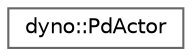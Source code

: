 digraph "Graphical Class Hierarchy"
{
 // LATEX_PDF_SIZE
  bgcolor="transparent";
  edge [fontname=Helvetica,fontsize=10,labelfontname=Helvetica,labelfontsize=10];
  node [fontname=Helvetica,fontsize=10,shape=box,height=0.2,width=0.4];
  rankdir="LR";
  Node0 [id="Node000000",label="dyno::PdActor",height=0.2,width=0.4,color="grey40", fillcolor="white", style="filled",URL="$classdyno_1_1_pd_actor.html",tooltip=" "];
}

